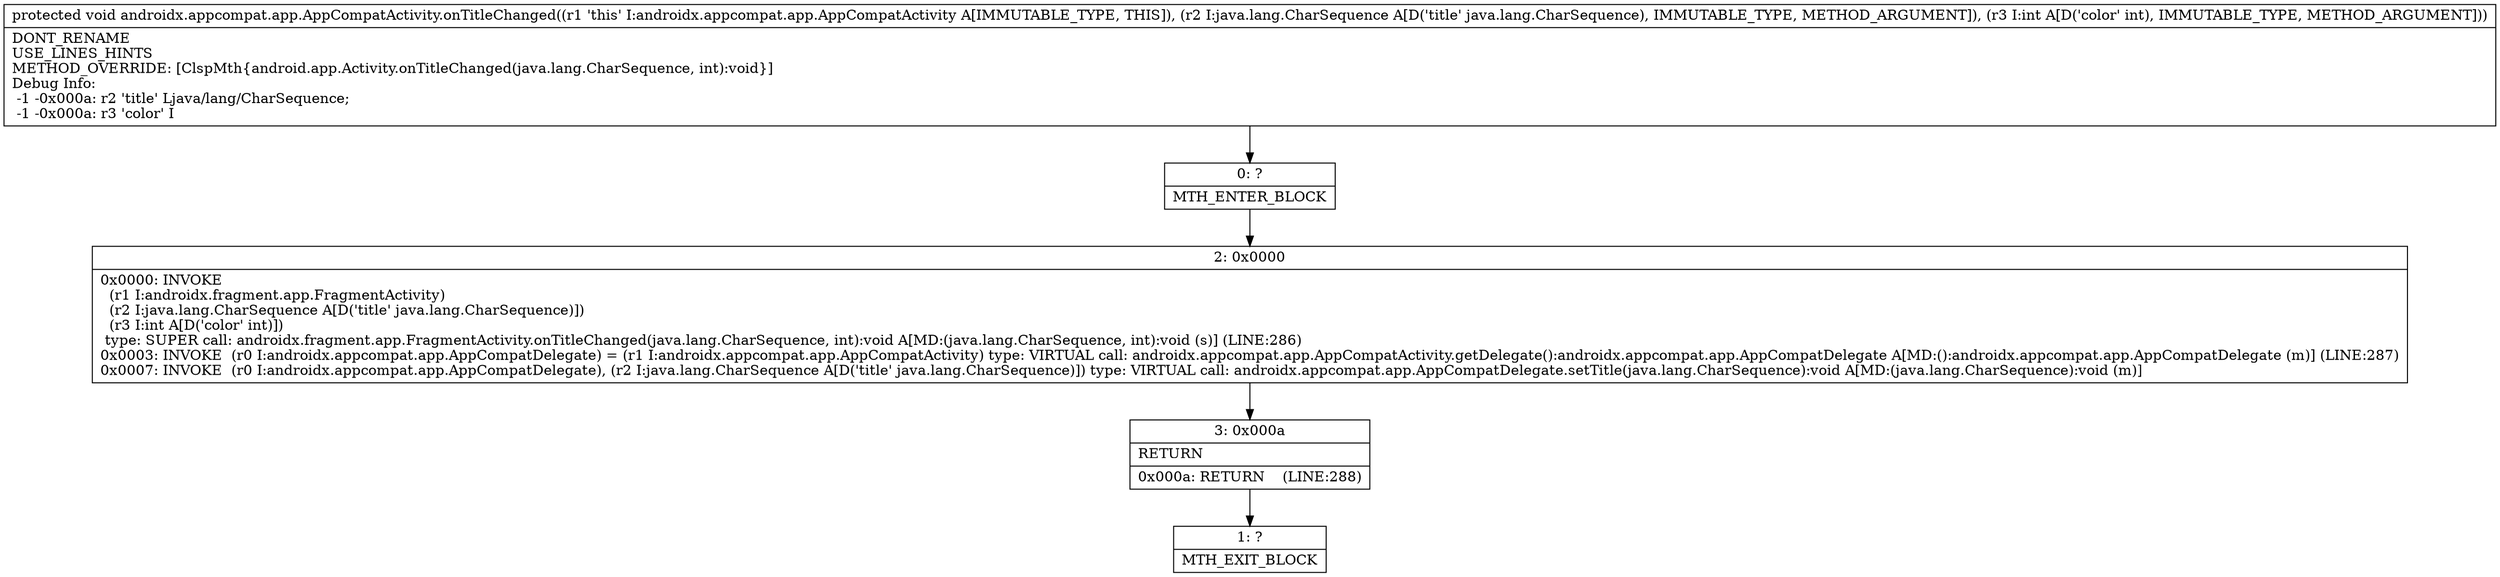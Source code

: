 digraph "CFG forandroidx.appcompat.app.AppCompatActivity.onTitleChanged(Ljava\/lang\/CharSequence;I)V" {
Node_0 [shape=record,label="{0\:\ ?|MTH_ENTER_BLOCK\l}"];
Node_2 [shape=record,label="{2\:\ 0x0000|0x0000: INVOKE  \l  (r1 I:androidx.fragment.app.FragmentActivity)\l  (r2 I:java.lang.CharSequence A[D('title' java.lang.CharSequence)])\l  (r3 I:int A[D('color' int)])\l type: SUPER call: androidx.fragment.app.FragmentActivity.onTitleChanged(java.lang.CharSequence, int):void A[MD:(java.lang.CharSequence, int):void (s)] (LINE:286)\l0x0003: INVOKE  (r0 I:androidx.appcompat.app.AppCompatDelegate) = (r1 I:androidx.appcompat.app.AppCompatActivity) type: VIRTUAL call: androidx.appcompat.app.AppCompatActivity.getDelegate():androidx.appcompat.app.AppCompatDelegate A[MD:():androidx.appcompat.app.AppCompatDelegate (m)] (LINE:287)\l0x0007: INVOKE  (r0 I:androidx.appcompat.app.AppCompatDelegate), (r2 I:java.lang.CharSequence A[D('title' java.lang.CharSequence)]) type: VIRTUAL call: androidx.appcompat.app.AppCompatDelegate.setTitle(java.lang.CharSequence):void A[MD:(java.lang.CharSequence):void (m)]\l}"];
Node_3 [shape=record,label="{3\:\ 0x000a|RETURN\l|0x000a: RETURN    (LINE:288)\l}"];
Node_1 [shape=record,label="{1\:\ ?|MTH_EXIT_BLOCK\l}"];
MethodNode[shape=record,label="{protected void androidx.appcompat.app.AppCompatActivity.onTitleChanged((r1 'this' I:androidx.appcompat.app.AppCompatActivity A[IMMUTABLE_TYPE, THIS]), (r2 I:java.lang.CharSequence A[D('title' java.lang.CharSequence), IMMUTABLE_TYPE, METHOD_ARGUMENT]), (r3 I:int A[D('color' int), IMMUTABLE_TYPE, METHOD_ARGUMENT]))  | DONT_RENAME\lUSE_LINES_HINTS\lMETHOD_OVERRIDE: [ClspMth\{android.app.Activity.onTitleChanged(java.lang.CharSequence, int):void\}]\lDebug Info:\l  \-1 \-0x000a: r2 'title' Ljava\/lang\/CharSequence;\l  \-1 \-0x000a: r3 'color' I\l}"];
MethodNode -> Node_0;Node_0 -> Node_2;
Node_2 -> Node_3;
Node_3 -> Node_1;
}

